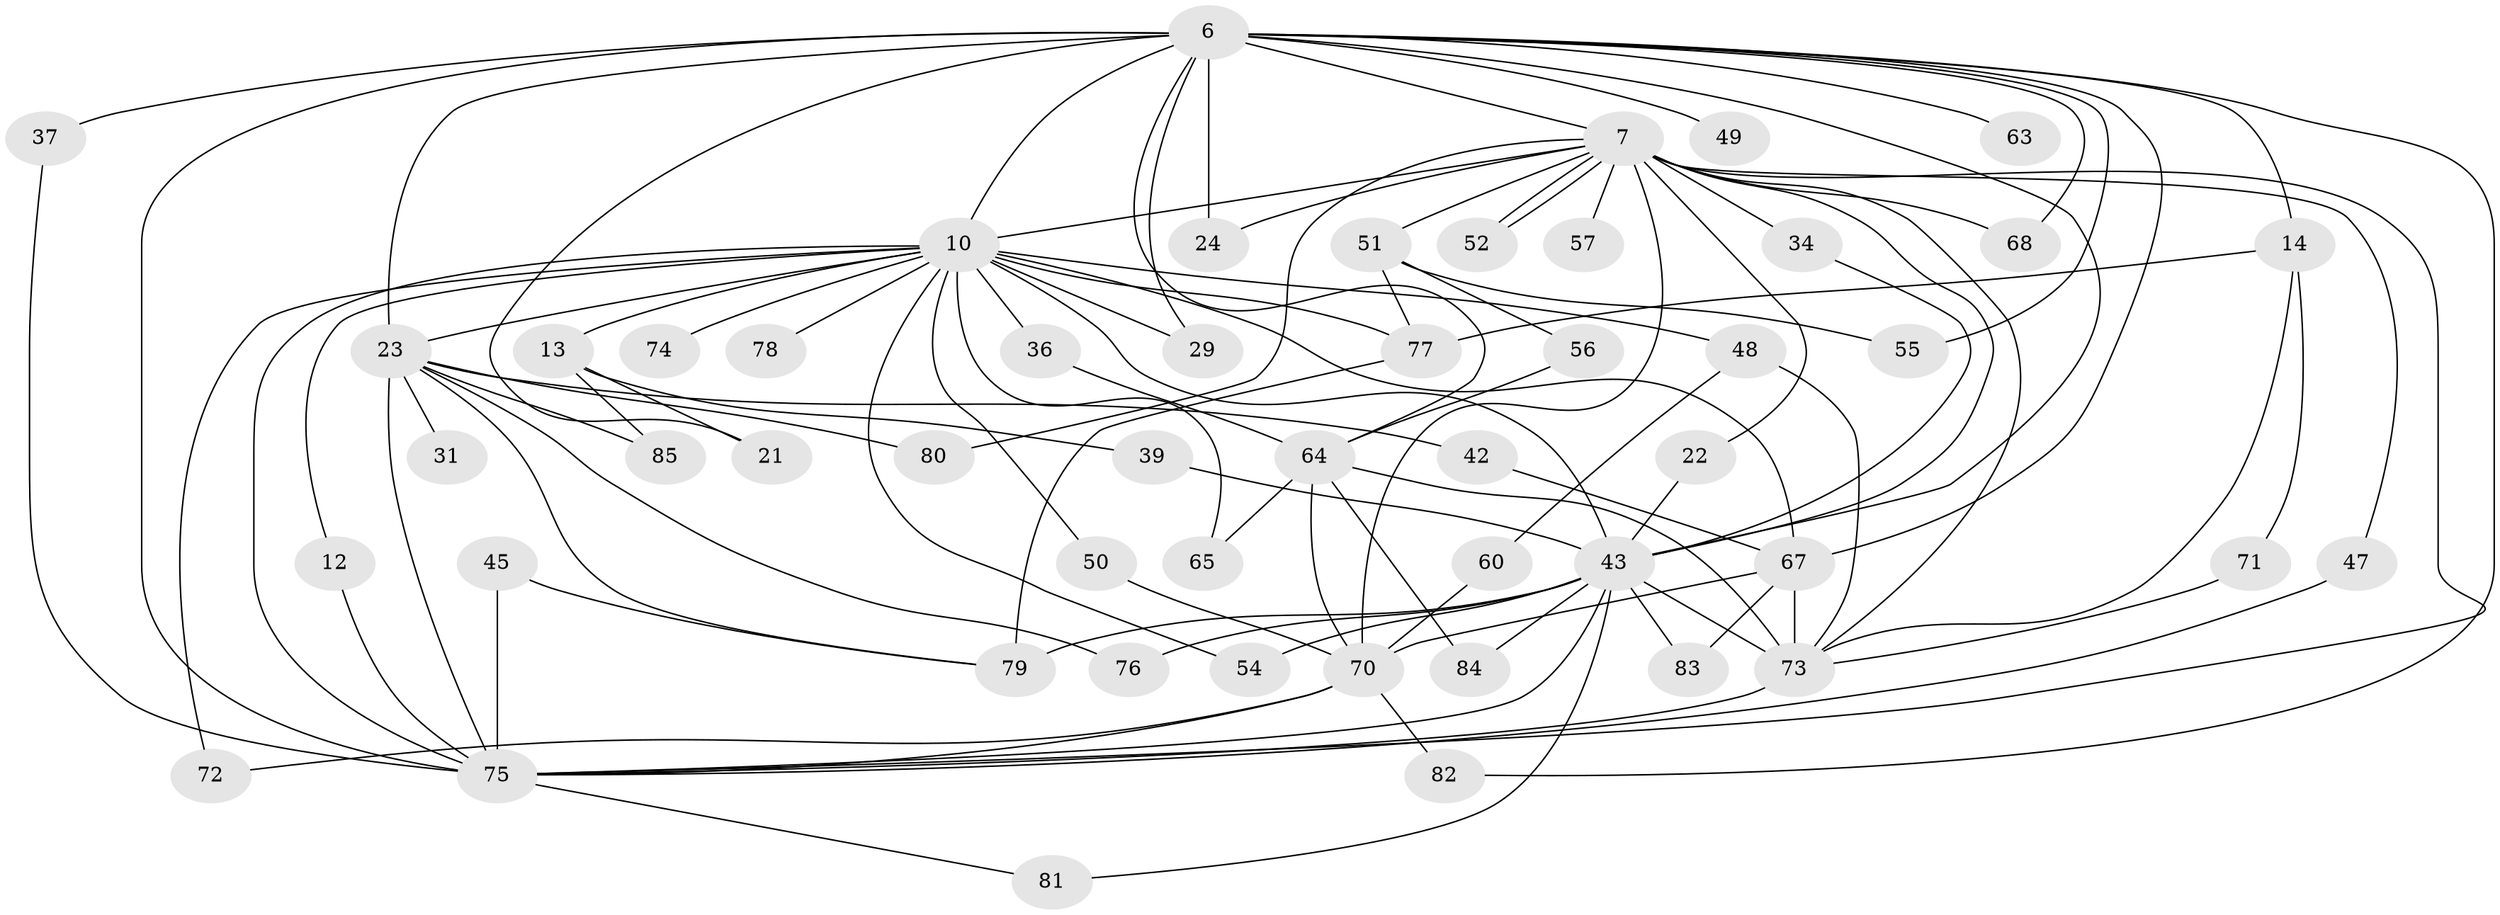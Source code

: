 // original degree distribution, {18: 0.047058823529411764, 20: 0.011764705882352941, 14: 0.023529411764705882, 10: 0.011764705882352941, 23: 0.011764705882352941, 22: 0.011764705882352941, 4: 0.058823529411764705, 2: 0.5647058823529412, 5: 0.058823529411764705, 6: 0.03529411764705882, 8: 0.023529411764705882, 3: 0.12941176470588237, 7: 0.011764705882352941}
// Generated by graph-tools (version 1.1) at 2025/48/03/04/25 21:48:17]
// undirected, 51 vertices, 101 edges
graph export_dot {
graph [start="1"]
  node [color=gray90,style=filled];
  6 [super="+2"];
  7 [super="+1"];
  10 [super="+9"];
  12;
  13;
  14;
  21;
  22;
  23 [super="+16+18"];
  24;
  29;
  31 [super="+25"];
  34;
  36;
  37;
  39;
  42;
  43 [super="+33+8"];
  45;
  47;
  48;
  49;
  50;
  51;
  52;
  54;
  55;
  56;
  57;
  60;
  63;
  64 [super="+35"];
  65;
  67 [super="+58+30+26"];
  68 [super="+66"];
  70 [super="+46+40+38"];
  71;
  72;
  73 [super="+69+53"];
  74;
  75 [super="+62+5"];
  76;
  77 [super="+59"];
  78;
  79 [super="+27"];
  80;
  81;
  82;
  83;
  84;
  85;
  6 -- 7 [weight=4];
  6 -- 10 [weight=4];
  6 -- 14 [weight=2];
  6 -- 23 [weight=2];
  6 -- 29;
  6 -- 37;
  6 -- 49 [weight=2];
  6 -- 64 [weight=2];
  6 -- 67 [weight=2];
  6 -- 82;
  6 -- 21;
  6 -- 24;
  6 -- 43 [weight=3];
  6 -- 55;
  6 -- 63;
  6 -- 68;
  6 -- 75 [weight=6];
  7 -- 10 [weight=4];
  7 -- 22;
  7 -- 47;
  7 -- 51 [weight=2];
  7 -- 52;
  7 -- 52;
  7 -- 57 [weight=2];
  7 -- 68 [weight=2];
  7 -- 80;
  7 -- 70 [weight=3];
  7 -- 75 [weight=7];
  7 -- 24;
  7 -- 34;
  7 -- 43 [weight=2];
  7 -- 73;
  10 -- 12;
  10 -- 13 [weight=2];
  10 -- 36;
  10 -- 48 [weight=2];
  10 -- 54;
  10 -- 65;
  10 -- 74 [weight=2];
  10 -- 78 [weight=2];
  10 -- 72;
  10 -- 29;
  10 -- 50;
  10 -- 23;
  10 -- 43 [weight=3];
  10 -- 75 [weight=7];
  10 -- 67 [weight=2];
  10 -- 77;
  12 -- 75;
  13 -- 21;
  13 -- 39;
  13 -- 85;
  14 -- 71;
  14 -- 77;
  14 -- 73;
  22 -- 43;
  23 -- 31 [weight=3];
  23 -- 42;
  23 -- 80;
  23 -- 85;
  23 -- 76;
  23 -- 79;
  23 -- 75;
  34 -- 43;
  36 -- 64;
  37 -- 75;
  39 -- 43;
  42 -- 67;
  43 -- 76;
  43 -- 79 [weight=2];
  43 -- 81;
  43 -- 83;
  43 -- 84;
  43 -- 54;
  43 -- 75 [weight=3];
  43 -- 73 [weight=3];
  45 -- 79;
  45 -- 75;
  47 -- 75;
  48 -- 60;
  48 -- 73;
  50 -- 70;
  51 -- 55;
  51 -- 56;
  51 -- 77;
  56 -- 64;
  60 -- 70;
  64 -- 65;
  64 -- 84;
  64 -- 70;
  64 -- 73;
  67 -- 70;
  67 -- 83;
  67 -- 73 [weight=2];
  70 -- 72;
  70 -- 82;
  70 -- 75 [weight=2];
  71 -- 73;
  73 -- 75 [weight=2];
  75 -- 81;
  77 -- 79;
}
